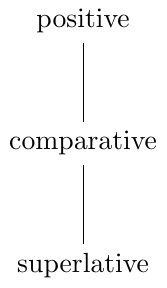 \documentclass[tikz]{standalone}
\usetikzlibrary{positioning}
\begin{document}
\begin{tikzpicture}
\node (1) at (0,0) {positive};
\node (2) [below=of 1] {comparative};
\node (3) [below=of 2] {superlative};

\foreach \Source/\Target in {%
    1/2,
    2/3}
    \draw (\Source) to (\Target);
\end{tikzpicture}
\end{document}
